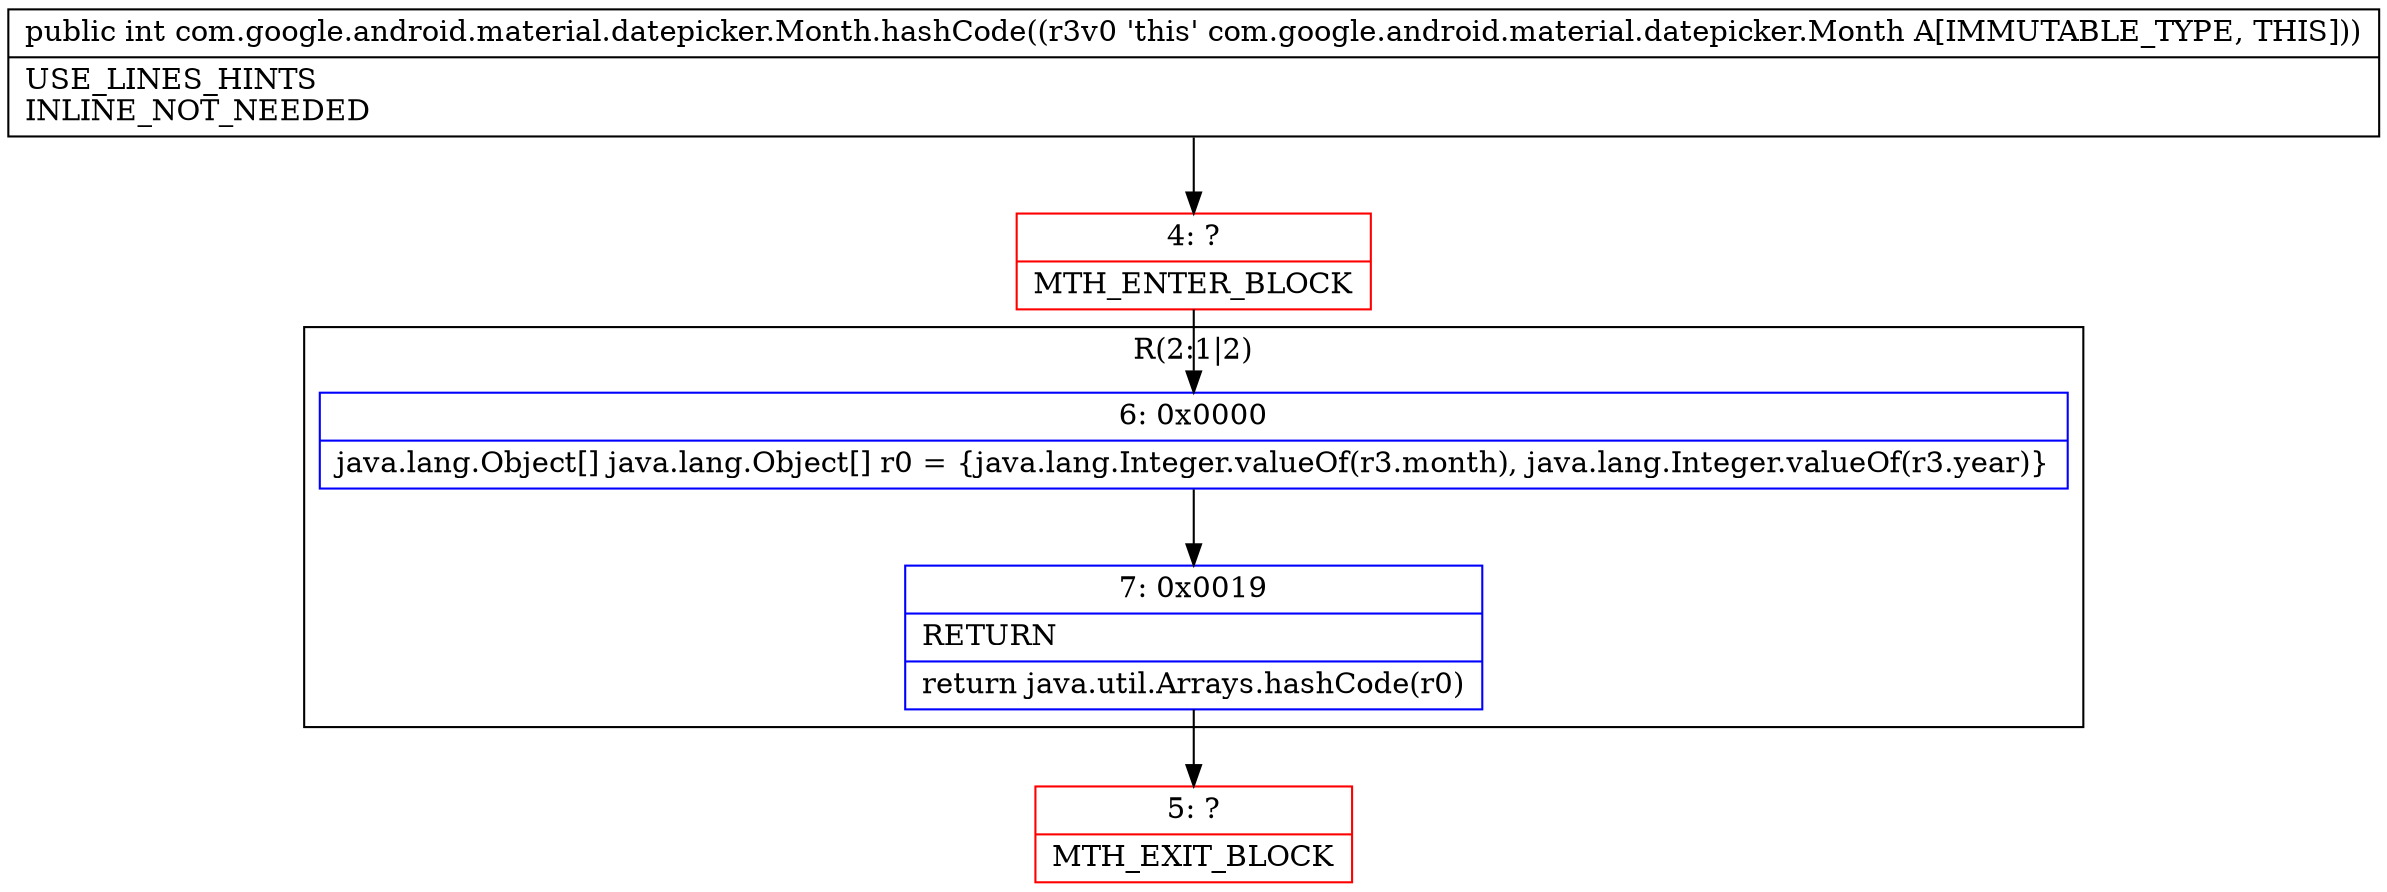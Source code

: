 digraph "CFG forcom.google.android.material.datepicker.Month.hashCode()I" {
subgraph cluster_Region_1502793992 {
label = "R(2:1|2)";
node [shape=record,color=blue];
Node_6 [shape=record,label="{6\:\ 0x0000|java.lang.Object[] java.lang.Object[] r0 = \{java.lang.Integer.valueOf(r3.month), java.lang.Integer.valueOf(r3.year)\}\l}"];
Node_7 [shape=record,label="{7\:\ 0x0019|RETURN\l|return java.util.Arrays.hashCode(r0)\l}"];
}
Node_4 [shape=record,color=red,label="{4\:\ ?|MTH_ENTER_BLOCK\l}"];
Node_5 [shape=record,color=red,label="{5\:\ ?|MTH_EXIT_BLOCK\l}"];
MethodNode[shape=record,label="{public int com.google.android.material.datepicker.Month.hashCode((r3v0 'this' com.google.android.material.datepicker.Month A[IMMUTABLE_TYPE, THIS]))  | USE_LINES_HINTS\lINLINE_NOT_NEEDED\l}"];
MethodNode -> Node_4;Node_6 -> Node_7;
Node_7 -> Node_5;
Node_4 -> Node_6;
}

